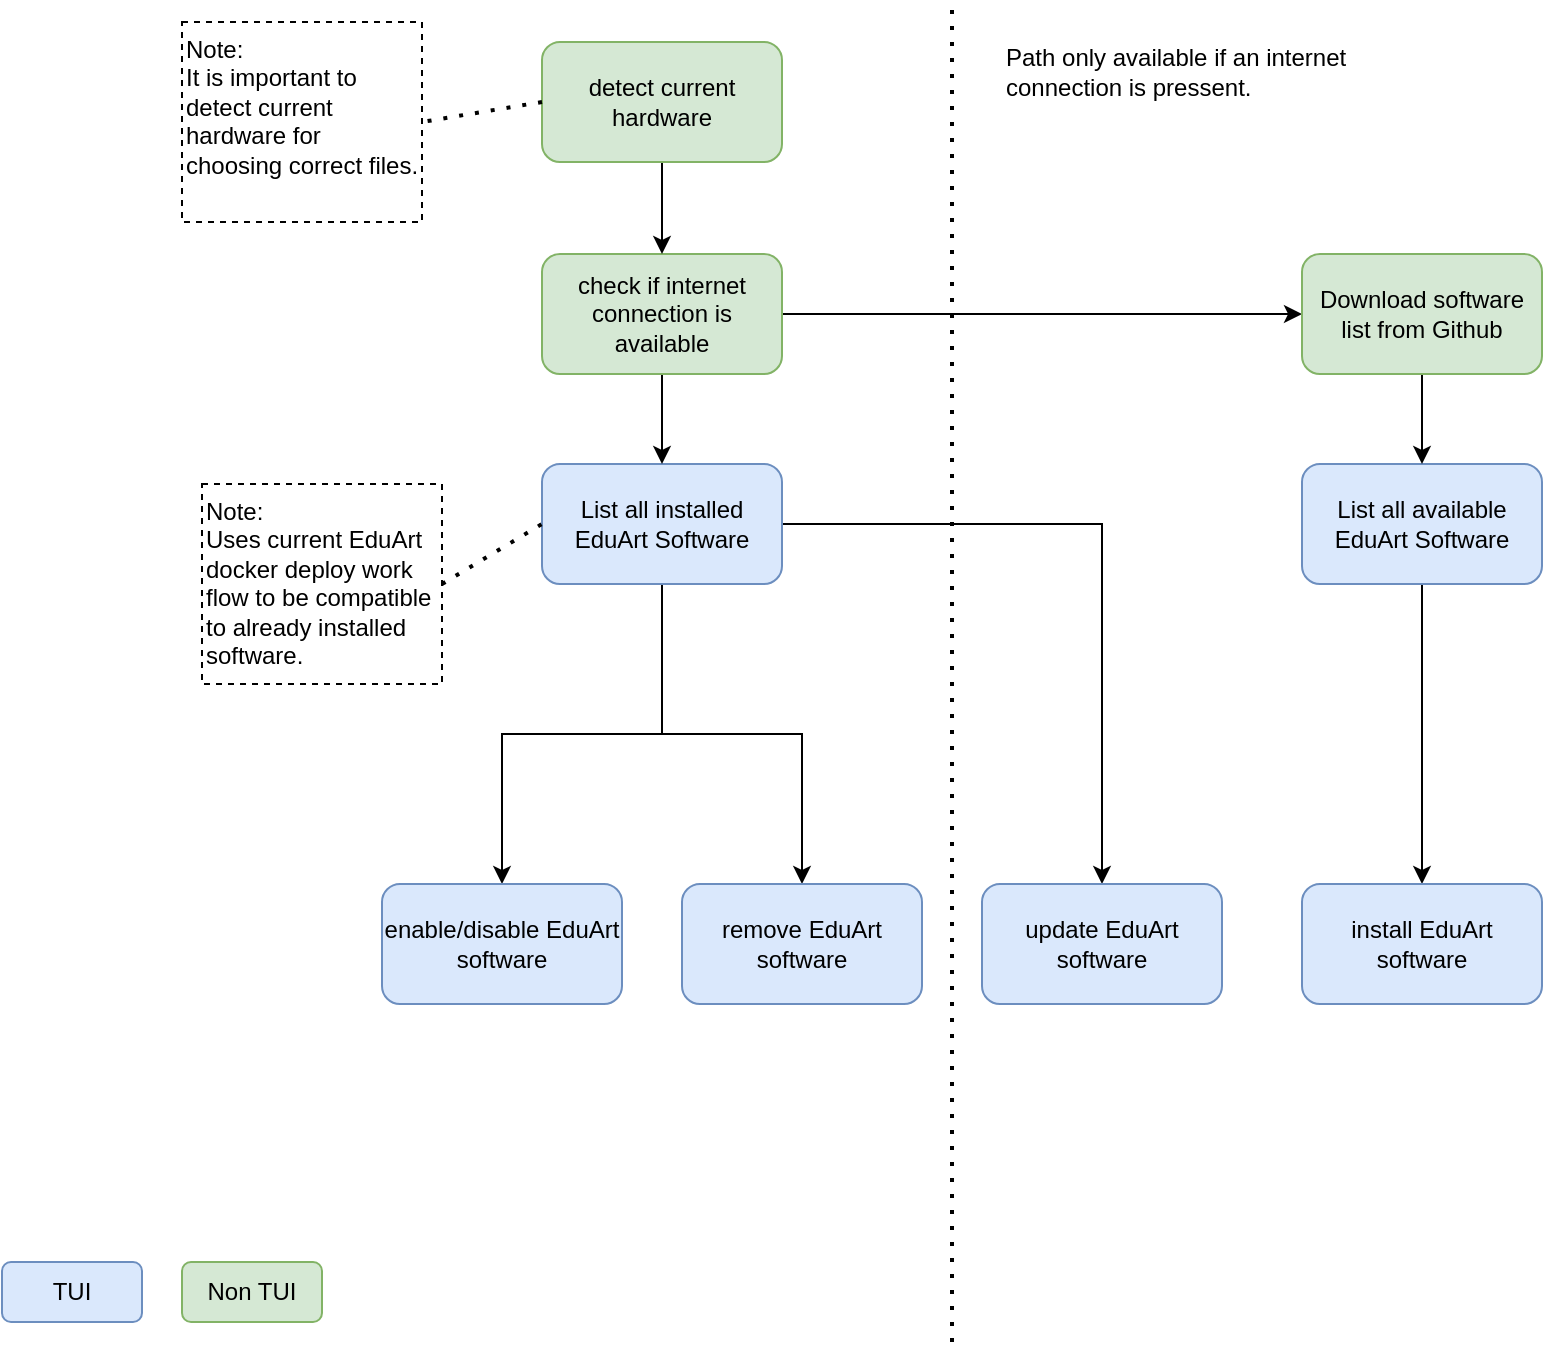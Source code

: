 <mxfile version="25.0.1">
  <diagram name="Page-1" id="PBnBV-Y0V60mV5MBWS8a">
    <mxGraphModel dx="966" dy="561" grid="1" gridSize="10" guides="1" tooltips="1" connect="1" arrows="1" fold="1" page="1" pageScale="1" pageWidth="1169" pageHeight="827" math="0" shadow="0">
      <root>
        <mxCell id="0" />
        <mxCell id="1" parent="0" />
        <mxCell id="M9Pv0g2o_fq0gZnYGhzn-20" style="edgeStyle=orthogonalEdgeStyle;rounded=0;orthogonalLoop=1;jettySize=auto;html=1;entryX=0.5;entryY=0;entryDx=0;entryDy=0;" parent="1" source="M9Pv0g2o_fq0gZnYGhzn-1" target="M9Pv0g2o_fq0gZnYGhzn-7" edge="1">
          <mxGeometry relative="1" as="geometry" />
        </mxCell>
        <mxCell id="M9Pv0g2o_fq0gZnYGhzn-21" style="edgeStyle=orthogonalEdgeStyle;rounded=0;orthogonalLoop=1;jettySize=auto;html=1;entryX=0.5;entryY=0;entryDx=0;entryDy=0;" parent="1" source="M9Pv0g2o_fq0gZnYGhzn-1" target="M9Pv0g2o_fq0gZnYGhzn-8" edge="1">
          <mxGeometry relative="1" as="geometry" />
        </mxCell>
        <mxCell id="M9Pv0g2o_fq0gZnYGhzn-22" style="edgeStyle=orthogonalEdgeStyle;rounded=0;orthogonalLoop=1;jettySize=auto;html=1;" parent="1" source="M9Pv0g2o_fq0gZnYGhzn-1" target="M9Pv0g2o_fq0gZnYGhzn-9" edge="1">
          <mxGeometry relative="1" as="geometry" />
        </mxCell>
        <mxCell id="M9Pv0g2o_fq0gZnYGhzn-1" value="List all installed EduArt Software" style="rounded=1;whiteSpace=wrap;html=1;fillColor=#dae8fc;strokeColor=#6c8ebf;" parent="1" vertex="1">
          <mxGeometry x="370" y="271" width="120" height="60" as="geometry" />
        </mxCell>
        <mxCell id="M9Pv0g2o_fq0gZnYGhzn-17" style="edgeStyle=orthogonalEdgeStyle;rounded=0;orthogonalLoop=1;jettySize=auto;html=1;entryX=0.5;entryY=0;entryDx=0;entryDy=0;" parent="1" source="M9Pv0g2o_fq0gZnYGhzn-2" target="M9Pv0g2o_fq0gZnYGhzn-10" edge="1">
          <mxGeometry relative="1" as="geometry" />
        </mxCell>
        <mxCell id="M9Pv0g2o_fq0gZnYGhzn-2" value="List all available EduArt Software" style="rounded=1;whiteSpace=wrap;html=1;fillColor=#dae8fc;strokeColor=#6c8ebf;" parent="1" vertex="1">
          <mxGeometry x="750" y="271" width="120" height="60" as="geometry" />
        </mxCell>
        <mxCell id="M9Pv0g2o_fq0gZnYGhzn-4" value="Note:&lt;div&gt;Uses current EduArt docker deploy work flow to be compatible to already installed software.&lt;/div&gt;" style="rounded=0;whiteSpace=wrap;html=1;dashed=1;align=left;verticalAlign=top;" parent="1" vertex="1">
          <mxGeometry x="200" y="281" width="120" height="100" as="geometry" />
        </mxCell>
        <mxCell id="M9Pv0g2o_fq0gZnYGhzn-5" value="" style="endArrow=none;dashed=1;html=1;dashPattern=1 3;strokeWidth=2;rounded=0;exitX=1;exitY=0.5;exitDx=0;exitDy=0;entryX=0;entryY=0.5;entryDx=0;entryDy=0;" parent="1" source="M9Pv0g2o_fq0gZnYGhzn-4" target="M9Pv0g2o_fq0gZnYGhzn-1" edge="1">
          <mxGeometry width="50" height="50" relative="1" as="geometry">
            <mxPoint x="510" y="451" as="sourcePoint" />
            <mxPoint x="560" y="401" as="targetPoint" />
          </mxGeometry>
        </mxCell>
        <mxCell id="M9Pv0g2o_fq0gZnYGhzn-15" style="edgeStyle=orthogonalEdgeStyle;rounded=0;orthogonalLoop=1;jettySize=auto;html=1;entryX=0.5;entryY=0;entryDx=0;entryDy=0;" parent="1" source="M9Pv0g2o_fq0gZnYGhzn-6" target="M9Pv0g2o_fq0gZnYGhzn-1" edge="1">
          <mxGeometry relative="1" as="geometry" />
        </mxCell>
        <mxCell id="P1xzqybOUno-cYwK7tsH-2" style="edgeStyle=orthogonalEdgeStyle;rounded=0;orthogonalLoop=1;jettySize=auto;html=1;entryX=0;entryY=0.5;entryDx=0;entryDy=0;" edge="1" parent="1" source="M9Pv0g2o_fq0gZnYGhzn-6" target="P1xzqybOUno-cYwK7tsH-1">
          <mxGeometry relative="1" as="geometry" />
        </mxCell>
        <mxCell id="M9Pv0g2o_fq0gZnYGhzn-6" value="check if internet connection is available" style="rounded=1;whiteSpace=wrap;html=1;fillColor=#d5e8d4;strokeColor=#82b366;" parent="1" vertex="1">
          <mxGeometry x="370" y="166" width="120" height="60" as="geometry" />
        </mxCell>
        <mxCell id="M9Pv0g2o_fq0gZnYGhzn-7" value="update EduArt software" style="rounded=1;whiteSpace=wrap;html=1;fillColor=#dae8fc;strokeColor=#6c8ebf;" parent="1" vertex="1">
          <mxGeometry x="590" y="481" width="120" height="60" as="geometry" />
        </mxCell>
        <mxCell id="M9Pv0g2o_fq0gZnYGhzn-8" value="remove EduArt software" style="rounded=1;whiteSpace=wrap;html=1;fillColor=#dae8fc;strokeColor=#6c8ebf;" parent="1" vertex="1">
          <mxGeometry x="440" y="481" width="120" height="60" as="geometry" />
        </mxCell>
        <mxCell id="M9Pv0g2o_fq0gZnYGhzn-9" value="enable/disable EduArt software" style="rounded=1;whiteSpace=wrap;html=1;fillColor=#dae8fc;strokeColor=#6c8ebf;" parent="1" vertex="1">
          <mxGeometry x="290" y="481" width="120" height="60" as="geometry" />
        </mxCell>
        <mxCell id="M9Pv0g2o_fq0gZnYGhzn-10" value="install EduArt software" style="rounded=1;whiteSpace=wrap;html=1;fillColor=#dae8fc;strokeColor=#6c8ebf;" parent="1" vertex="1">
          <mxGeometry x="750" y="481" width="120" height="60" as="geometry" />
        </mxCell>
        <mxCell id="M9Pv0g2o_fq0gZnYGhzn-14" style="edgeStyle=orthogonalEdgeStyle;rounded=0;orthogonalLoop=1;jettySize=auto;html=1;entryX=0.5;entryY=0;entryDx=0;entryDy=0;" parent="1" source="M9Pv0g2o_fq0gZnYGhzn-11" target="M9Pv0g2o_fq0gZnYGhzn-6" edge="1">
          <mxGeometry relative="1" as="geometry" />
        </mxCell>
        <mxCell id="M9Pv0g2o_fq0gZnYGhzn-11" value="detect current hardware" style="rounded=1;whiteSpace=wrap;html=1;fillColor=#d5e8d4;strokeColor=#82b366;" parent="1" vertex="1">
          <mxGeometry x="370" y="60" width="120" height="60" as="geometry" />
        </mxCell>
        <mxCell id="M9Pv0g2o_fq0gZnYGhzn-12" value="Note:&lt;div&gt;It is important to detect current hardware for choosing correct files.&lt;/div&gt;" style="rounded=0;whiteSpace=wrap;html=1;dashed=1;align=left;verticalAlign=top;" parent="1" vertex="1">
          <mxGeometry x="190" y="50" width="120" height="100" as="geometry" />
        </mxCell>
        <mxCell id="M9Pv0g2o_fq0gZnYGhzn-13" value="" style="endArrow=none;dashed=1;html=1;dashPattern=1 3;strokeWidth=2;rounded=0;entryX=1;entryY=0.5;entryDx=0;entryDy=0;exitX=0;exitY=0.5;exitDx=0;exitDy=0;" parent="1" source="M9Pv0g2o_fq0gZnYGhzn-11" target="M9Pv0g2o_fq0gZnYGhzn-12" edge="1">
          <mxGeometry width="50" height="50" relative="1" as="geometry">
            <mxPoint x="380" y="140" as="sourcePoint" />
            <mxPoint x="430" y="90" as="targetPoint" />
          </mxGeometry>
        </mxCell>
        <mxCell id="M9Pv0g2o_fq0gZnYGhzn-18" value="" style="endArrow=none;dashed=1;html=1;dashPattern=1 3;strokeWidth=2;rounded=0;" parent="1" edge="1">
          <mxGeometry width="50" height="50" relative="1" as="geometry">
            <mxPoint x="575" y="710" as="sourcePoint" />
            <mxPoint x="575" y="40" as="targetPoint" />
          </mxGeometry>
        </mxCell>
        <mxCell id="M9Pv0g2o_fq0gZnYGhzn-19" value="Path only available if an internet connection is pressent." style="text;html=1;align=left;verticalAlign=middle;whiteSpace=wrap;rounded=0;" parent="1" vertex="1">
          <mxGeometry x="600" y="50" width="200" height="50" as="geometry" />
        </mxCell>
        <mxCell id="P1xzqybOUno-cYwK7tsH-3" style="edgeStyle=orthogonalEdgeStyle;rounded=0;orthogonalLoop=1;jettySize=auto;html=1;" edge="1" parent="1" source="P1xzqybOUno-cYwK7tsH-1" target="M9Pv0g2o_fq0gZnYGhzn-2">
          <mxGeometry relative="1" as="geometry" />
        </mxCell>
        <mxCell id="P1xzqybOUno-cYwK7tsH-1" value="Download software list from Github" style="rounded=1;whiteSpace=wrap;html=1;fillColor=#d5e8d4;strokeColor=#82b366;" vertex="1" parent="1">
          <mxGeometry x="750" y="166" width="120" height="60" as="geometry" />
        </mxCell>
        <mxCell id="P1xzqybOUno-cYwK7tsH-4" value="TUI" style="rounded=1;whiteSpace=wrap;html=1;fillColor=#dae8fc;strokeColor=#6c8ebf;" vertex="1" parent="1">
          <mxGeometry x="100" y="670" width="70" height="30" as="geometry" />
        </mxCell>
        <mxCell id="P1xzqybOUno-cYwK7tsH-5" value="Non TUI" style="rounded=1;whiteSpace=wrap;html=1;fillColor=#d5e8d4;strokeColor=#82b366;" vertex="1" parent="1">
          <mxGeometry x="190" y="670" width="70" height="30" as="geometry" />
        </mxCell>
      </root>
    </mxGraphModel>
  </diagram>
</mxfile>
